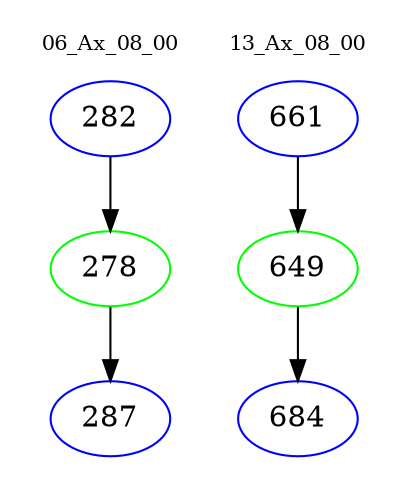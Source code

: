 digraph{
subgraph cluster_0 {
color = white
label = "06_Ax_08_00";
fontsize=10;
T0_282 [label="282", color="blue"]
T0_282 -> T0_278 [color="black"]
T0_278 [label="278", color="green"]
T0_278 -> T0_287 [color="black"]
T0_287 [label="287", color="blue"]
}
subgraph cluster_1 {
color = white
label = "13_Ax_08_00";
fontsize=10;
T1_661 [label="661", color="blue"]
T1_661 -> T1_649 [color="black"]
T1_649 [label="649", color="green"]
T1_649 -> T1_684 [color="black"]
T1_684 [label="684", color="blue"]
}
}
